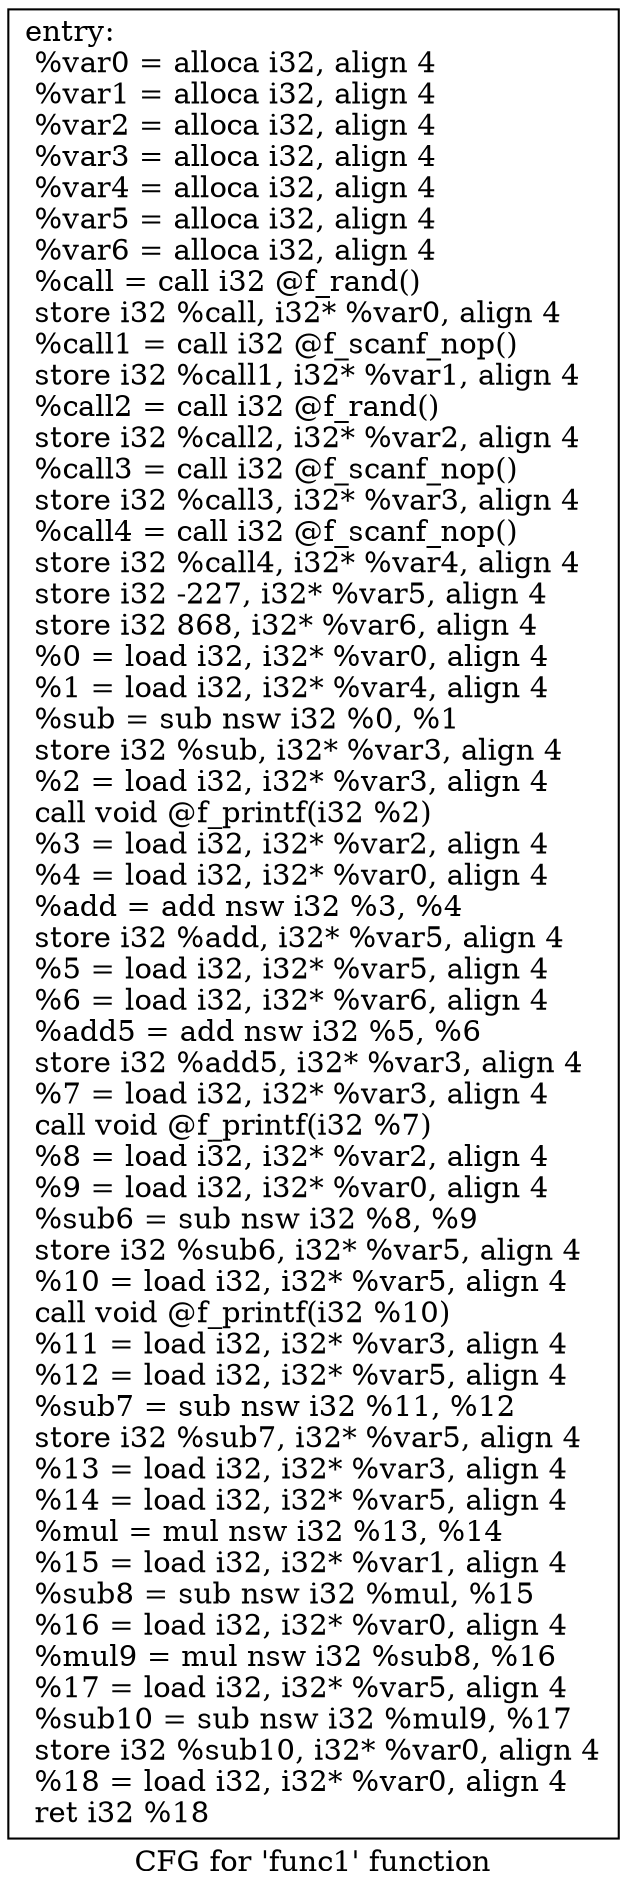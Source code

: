 digraph "CFG for 'func1' function" {
	label="CFG for 'func1' function";

	Node0x5603648ff7e0 [shape=record,label="{entry:\l  %var0 = alloca i32, align 4\l  %var1 = alloca i32, align 4\l  %var2 = alloca i32, align 4\l  %var3 = alloca i32, align 4\l  %var4 = alloca i32, align 4\l  %var5 = alloca i32, align 4\l  %var6 = alloca i32, align 4\l  %call = call i32 @f_rand()\l  store i32 %call, i32* %var0, align 4\l  %call1 = call i32 @f_scanf_nop()\l  store i32 %call1, i32* %var1, align 4\l  %call2 = call i32 @f_rand()\l  store i32 %call2, i32* %var2, align 4\l  %call3 = call i32 @f_scanf_nop()\l  store i32 %call3, i32* %var3, align 4\l  %call4 = call i32 @f_scanf_nop()\l  store i32 %call4, i32* %var4, align 4\l  store i32 -227, i32* %var5, align 4\l  store i32 868, i32* %var6, align 4\l  %0 = load i32, i32* %var0, align 4\l  %1 = load i32, i32* %var4, align 4\l  %sub = sub nsw i32 %0, %1\l  store i32 %sub, i32* %var3, align 4\l  %2 = load i32, i32* %var3, align 4\l  call void @f_printf(i32 %2)\l  %3 = load i32, i32* %var2, align 4\l  %4 = load i32, i32* %var0, align 4\l  %add = add nsw i32 %3, %4\l  store i32 %add, i32* %var5, align 4\l  %5 = load i32, i32* %var5, align 4\l  %6 = load i32, i32* %var6, align 4\l  %add5 = add nsw i32 %5, %6\l  store i32 %add5, i32* %var3, align 4\l  %7 = load i32, i32* %var3, align 4\l  call void @f_printf(i32 %7)\l  %8 = load i32, i32* %var2, align 4\l  %9 = load i32, i32* %var0, align 4\l  %sub6 = sub nsw i32 %8, %9\l  store i32 %sub6, i32* %var5, align 4\l  %10 = load i32, i32* %var5, align 4\l  call void @f_printf(i32 %10)\l  %11 = load i32, i32* %var3, align 4\l  %12 = load i32, i32* %var5, align 4\l  %sub7 = sub nsw i32 %11, %12\l  store i32 %sub7, i32* %var5, align 4\l  %13 = load i32, i32* %var3, align 4\l  %14 = load i32, i32* %var5, align 4\l  %mul = mul nsw i32 %13, %14\l  %15 = load i32, i32* %var1, align 4\l  %sub8 = sub nsw i32 %mul, %15\l  %16 = load i32, i32* %var0, align 4\l  %mul9 = mul nsw i32 %sub8, %16\l  %17 = load i32, i32* %var5, align 4\l  %sub10 = sub nsw i32 %mul9, %17\l  store i32 %sub10, i32* %var0, align 4\l  %18 = load i32, i32* %var0, align 4\l  ret i32 %18\l}"];
}
